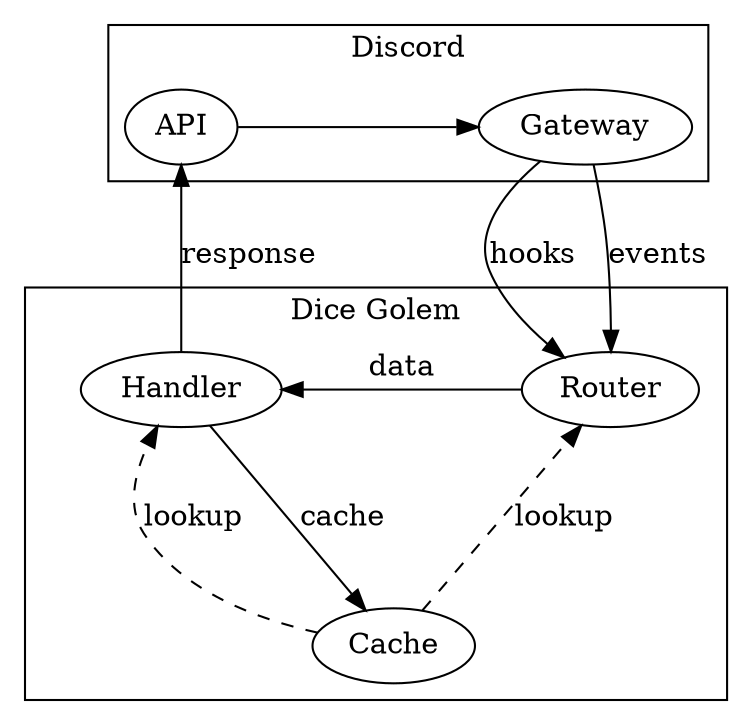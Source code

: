 digraph "Dice Golem Architecture" {
    graph [nodesep=0.8 ranksep=1]

    subgraph cluster_discord {
        label=Discord
        {
            rank=same
            API -> Gateway
        }
    }

    subgraph cluster_golem    {
        label="Dice Golem"
        rankdir=LR
        {
            // Receiver
            rank=same
            Router
            Handler
        }
        // Receiver -> Router [label=event]
        // Receiver -> Router [label=hook]

        Cache -> Router [label=lookup style=dashed tailhead=arrow]

        Router -> Handler [label=data]
        Handler -> Cache [label=cache]
        Cache -> Handler [label=lookup style=dashed]
        Handler -> API [label=response]
    }

    Gateway -> Router [label=events]
    Gateway -> Router [label=hooks]
    // Receiver -> API [label=POSTs]
    // API -> Handler [label=GETs style=dashed]
}
